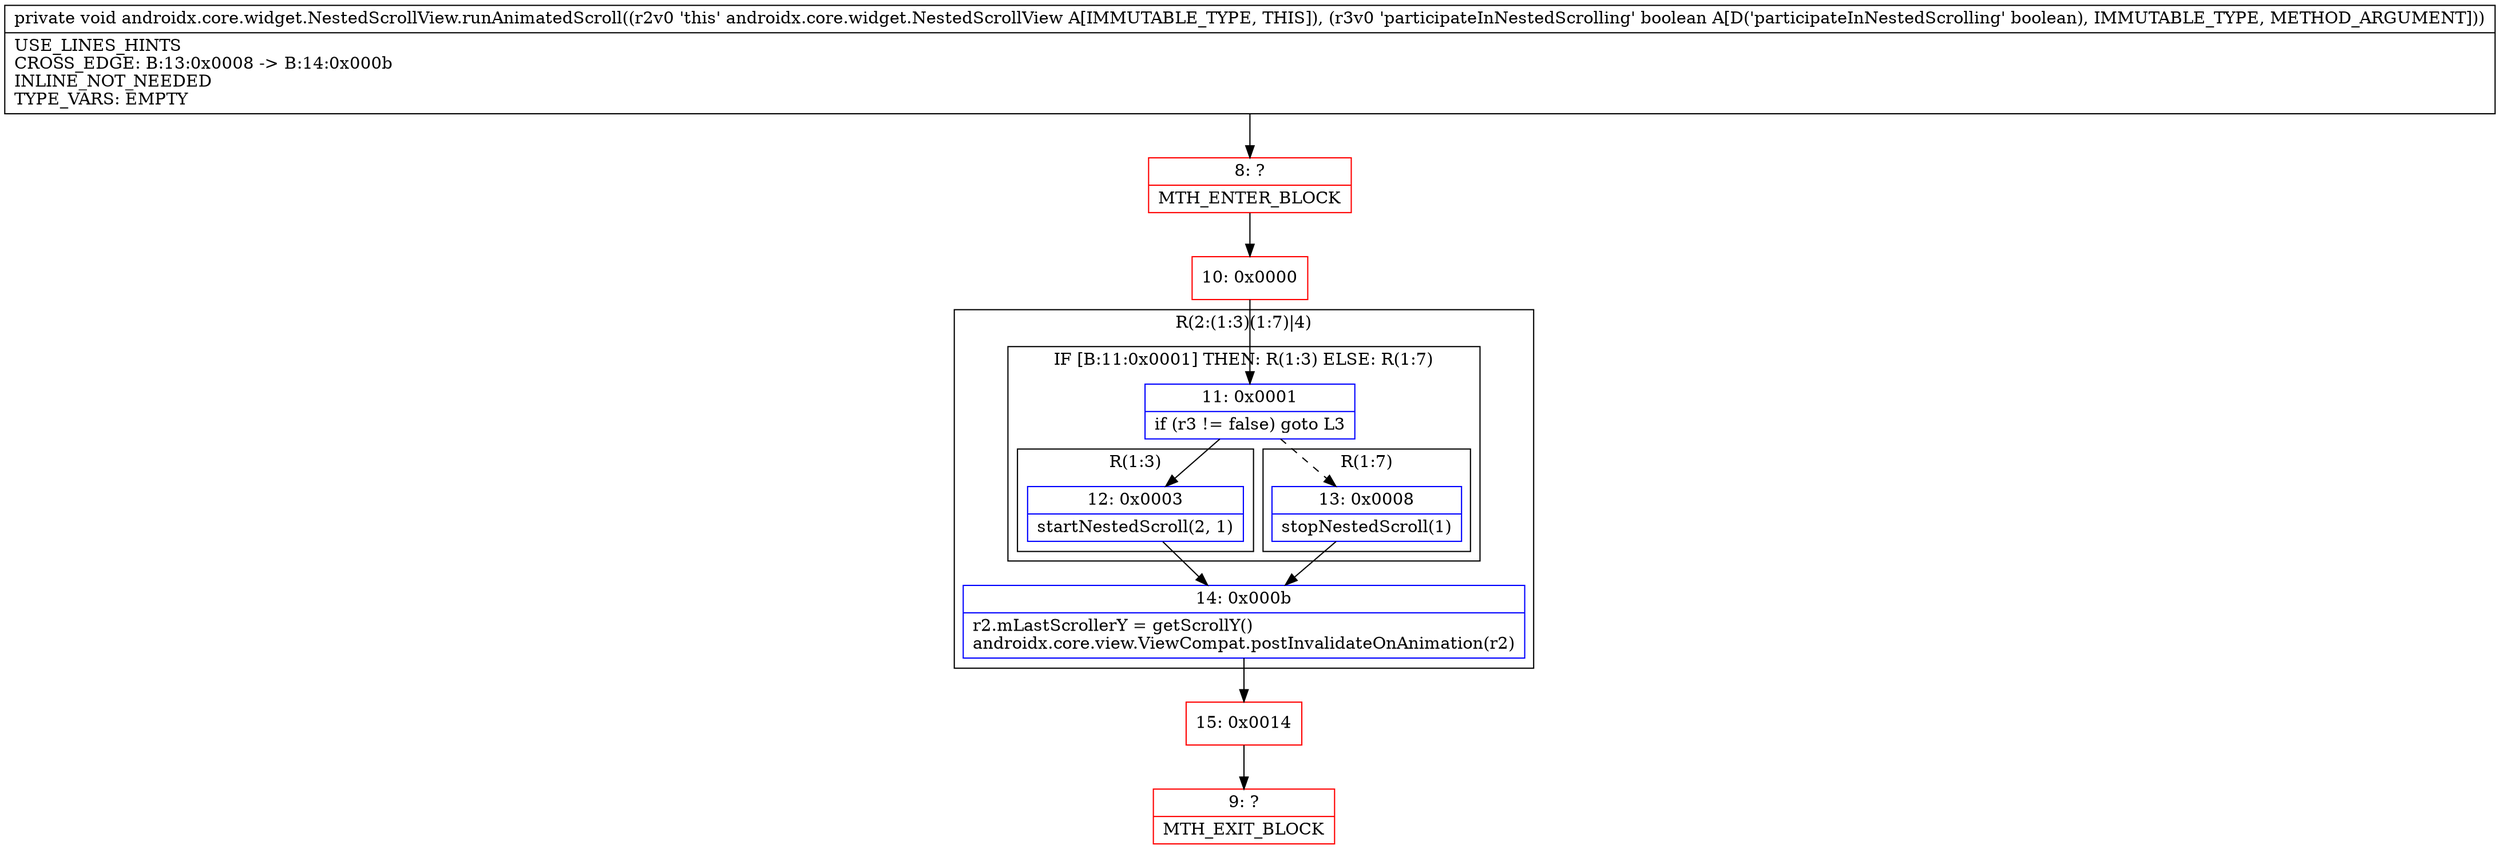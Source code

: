 digraph "CFG forandroidx.core.widget.NestedScrollView.runAnimatedScroll(Z)V" {
subgraph cluster_Region_1461957378 {
label = "R(2:(1:3)(1:7)|4)";
node [shape=record,color=blue];
subgraph cluster_IfRegion_1093798536 {
label = "IF [B:11:0x0001] THEN: R(1:3) ELSE: R(1:7)";
node [shape=record,color=blue];
Node_11 [shape=record,label="{11\:\ 0x0001|if (r3 != false) goto L3\l}"];
subgraph cluster_Region_1558687022 {
label = "R(1:3)";
node [shape=record,color=blue];
Node_12 [shape=record,label="{12\:\ 0x0003|startNestedScroll(2, 1)\l}"];
}
subgraph cluster_Region_1344606805 {
label = "R(1:7)";
node [shape=record,color=blue];
Node_13 [shape=record,label="{13\:\ 0x0008|stopNestedScroll(1)\l}"];
}
}
Node_14 [shape=record,label="{14\:\ 0x000b|r2.mLastScrollerY = getScrollY()\landroidx.core.view.ViewCompat.postInvalidateOnAnimation(r2)\l}"];
}
Node_8 [shape=record,color=red,label="{8\:\ ?|MTH_ENTER_BLOCK\l}"];
Node_10 [shape=record,color=red,label="{10\:\ 0x0000}"];
Node_15 [shape=record,color=red,label="{15\:\ 0x0014}"];
Node_9 [shape=record,color=red,label="{9\:\ ?|MTH_EXIT_BLOCK\l}"];
MethodNode[shape=record,label="{private void androidx.core.widget.NestedScrollView.runAnimatedScroll((r2v0 'this' androidx.core.widget.NestedScrollView A[IMMUTABLE_TYPE, THIS]), (r3v0 'participateInNestedScrolling' boolean A[D('participateInNestedScrolling' boolean), IMMUTABLE_TYPE, METHOD_ARGUMENT]))  | USE_LINES_HINTS\lCROSS_EDGE: B:13:0x0008 \-\> B:14:0x000b\lINLINE_NOT_NEEDED\lTYPE_VARS: EMPTY\l}"];
MethodNode -> Node_8;Node_11 -> Node_12;
Node_11 -> Node_13[style=dashed];
Node_12 -> Node_14;
Node_13 -> Node_14;
Node_14 -> Node_15;
Node_8 -> Node_10;
Node_10 -> Node_11;
Node_15 -> Node_9;
}

